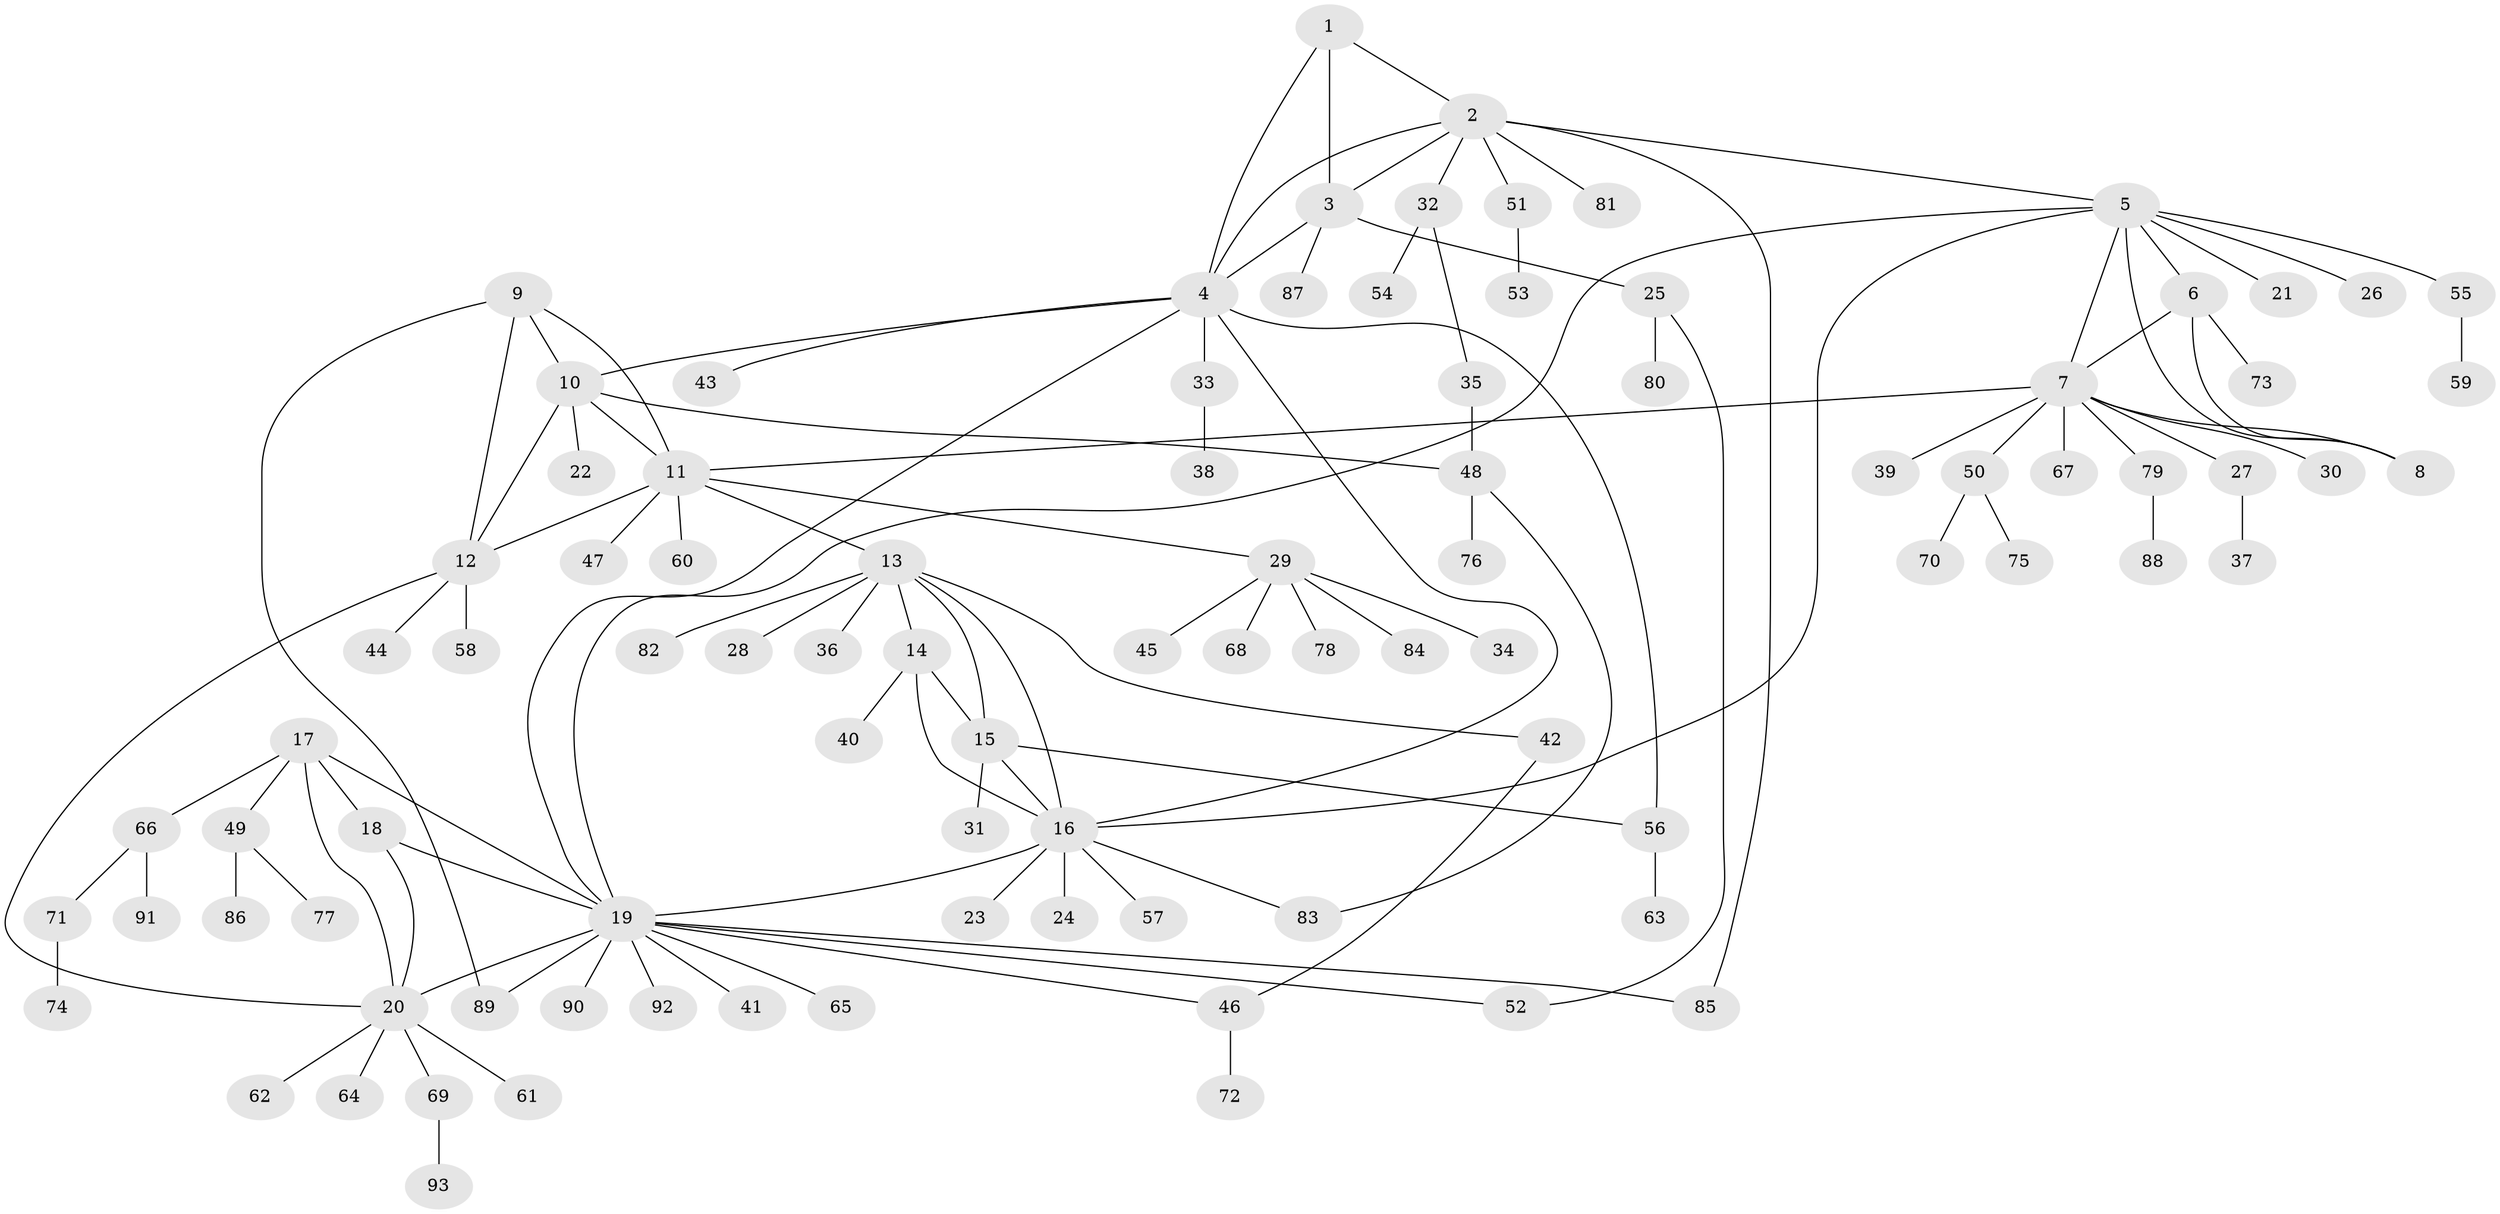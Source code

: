 // Generated by graph-tools (version 1.1) at 2025/50/03/09/25 03:50:43]
// undirected, 93 vertices, 120 edges
graph export_dot {
graph [start="1"]
  node [color=gray90,style=filled];
  1;
  2;
  3;
  4;
  5;
  6;
  7;
  8;
  9;
  10;
  11;
  12;
  13;
  14;
  15;
  16;
  17;
  18;
  19;
  20;
  21;
  22;
  23;
  24;
  25;
  26;
  27;
  28;
  29;
  30;
  31;
  32;
  33;
  34;
  35;
  36;
  37;
  38;
  39;
  40;
  41;
  42;
  43;
  44;
  45;
  46;
  47;
  48;
  49;
  50;
  51;
  52;
  53;
  54;
  55;
  56;
  57;
  58;
  59;
  60;
  61;
  62;
  63;
  64;
  65;
  66;
  67;
  68;
  69;
  70;
  71;
  72;
  73;
  74;
  75;
  76;
  77;
  78;
  79;
  80;
  81;
  82;
  83;
  84;
  85;
  86;
  87;
  88;
  89;
  90;
  91;
  92;
  93;
  1 -- 2;
  1 -- 3;
  1 -- 4;
  2 -- 3;
  2 -- 4;
  2 -- 5;
  2 -- 32;
  2 -- 51;
  2 -- 81;
  2 -- 85;
  3 -- 4;
  3 -- 25;
  3 -- 87;
  4 -- 10;
  4 -- 16;
  4 -- 19;
  4 -- 33;
  4 -- 43;
  4 -- 56;
  5 -- 6;
  5 -- 7;
  5 -- 8;
  5 -- 16;
  5 -- 19;
  5 -- 21;
  5 -- 26;
  5 -- 55;
  6 -- 7;
  6 -- 8;
  6 -- 73;
  7 -- 8;
  7 -- 11;
  7 -- 27;
  7 -- 30;
  7 -- 39;
  7 -- 50;
  7 -- 67;
  7 -- 79;
  9 -- 10;
  9 -- 11;
  9 -- 12;
  9 -- 89;
  10 -- 11;
  10 -- 12;
  10 -- 22;
  10 -- 48;
  11 -- 12;
  11 -- 13;
  11 -- 29;
  11 -- 47;
  11 -- 60;
  12 -- 20;
  12 -- 44;
  12 -- 58;
  13 -- 14;
  13 -- 15;
  13 -- 16;
  13 -- 28;
  13 -- 36;
  13 -- 42;
  13 -- 82;
  14 -- 15;
  14 -- 16;
  14 -- 40;
  15 -- 16;
  15 -- 31;
  15 -- 56;
  16 -- 19;
  16 -- 23;
  16 -- 24;
  16 -- 57;
  16 -- 83;
  17 -- 18;
  17 -- 19;
  17 -- 20;
  17 -- 49;
  17 -- 66;
  18 -- 19;
  18 -- 20;
  19 -- 20;
  19 -- 41;
  19 -- 46;
  19 -- 52;
  19 -- 65;
  19 -- 85;
  19 -- 89;
  19 -- 90;
  19 -- 92;
  20 -- 61;
  20 -- 62;
  20 -- 64;
  20 -- 69;
  25 -- 52;
  25 -- 80;
  27 -- 37;
  29 -- 34;
  29 -- 45;
  29 -- 68;
  29 -- 78;
  29 -- 84;
  32 -- 35;
  32 -- 54;
  33 -- 38;
  35 -- 48;
  42 -- 46;
  46 -- 72;
  48 -- 76;
  48 -- 83;
  49 -- 77;
  49 -- 86;
  50 -- 70;
  50 -- 75;
  51 -- 53;
  55 -- 59;
  56 -- 63;
  66 -- 71;
  66 -- 91;
  69 -- 93;
  71 -- 74;
  79 -- 88;
}
